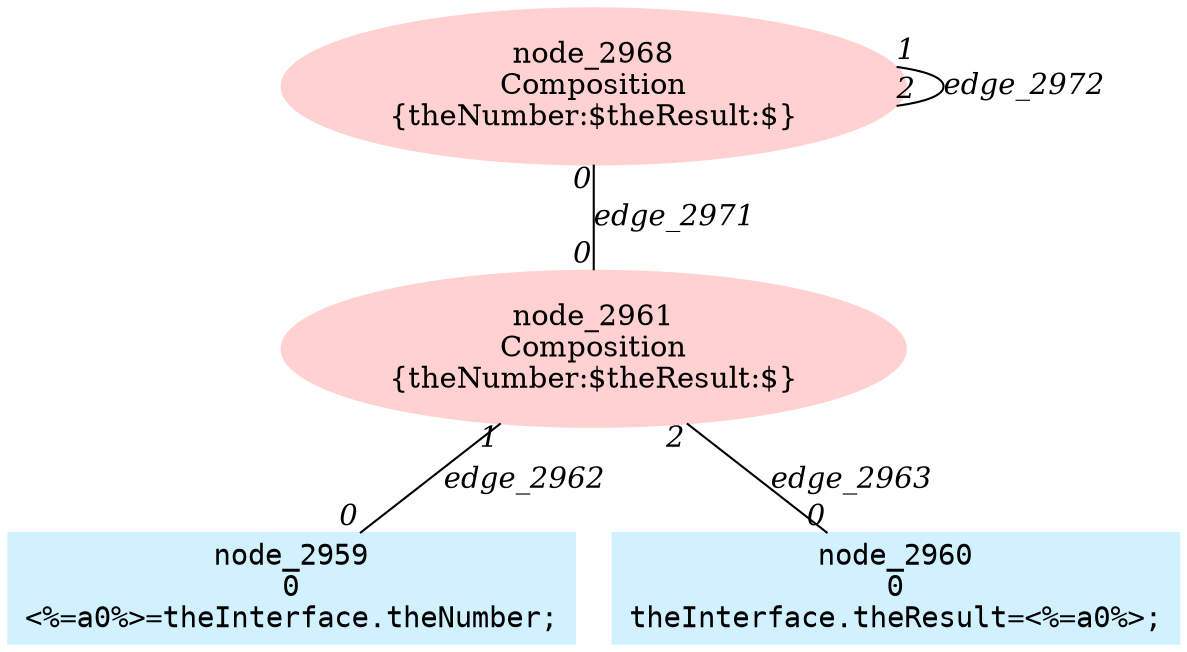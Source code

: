 digraph g{node_2961 [shape=ellipse, style=filled, color="#ffd1d1", label="node_2961
Composition
{theNumber:$theResult:$}" ]
node_2968 [shape=ellipse, style=filled, color="#ffd1d1", label="node_2968
Composition
{theNumber:$theResult:$}" ]
node_2959 [shape=box, style=filled, color="#d1f1ff", fontname="Courier", label="node_2959
0
<%=a0%>=theInterface.theNumber;
" ]
node_2960 [shape=box, style=filled, color="#d1f1ff", fontname="Courier", label="node_2960
0
theInterface.theResult=<%=a0%>;
" ]
node_2961 -> node_2959 [dir=none, arrowHead=none, fontname="Times-Italic", label="edge_2962",  headlabel="0", taillabel="1" ]
node_2961 -> node_2960 [dir=none, arrowHead=none, fontname="Times-Italic", label="edge_2963",  headlabel="0", taillabel="2" ]
node_2968 -> node_2961 [dir=none, arrowHead=none, fontname="Times-Italic", label="edge_2971",  headlabel="0", taillabel="0" ]
node_2968 -> node_2968 [dir=none, arrowHead=none, fontname="Times-Italic", label="edge_2972",  headlabel="2", taillabel="1" ]
}